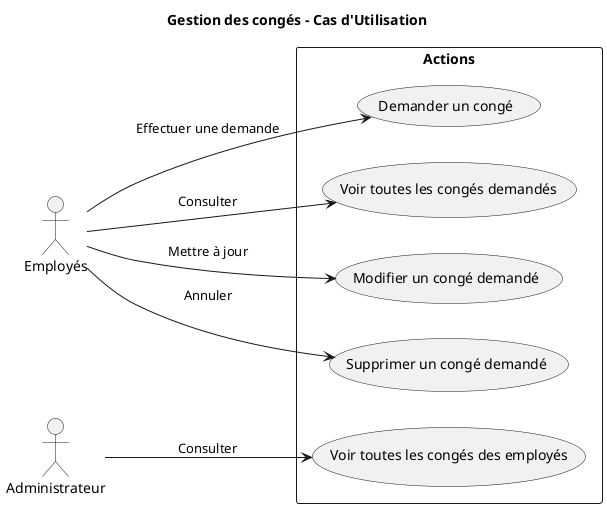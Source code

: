 @startuml
title Gestion des congés - Cas d'Utilisation
left to right direction
actor Employés as U
actor Administrateur as A

rectangle "Actions" {
    usecase UC1 as "Demander un congé"
    usecase UC2 as "Voir toutes les congés demandés"
    usecase UC3 as "Modifier un congé demandé"
    usecase UC4 as "Supprimer un congé demandé"
    
    usecase UC5 as "Voir toutes les congés des employés"

}

U --> UC1 : "Effectuer une demande"
U --> UC2 : "Consulter"
U --> UC3 : "Mettre à jour"
U --> UC4 : "Annuler"

A --> UC5 : "Consulter"

@enduml